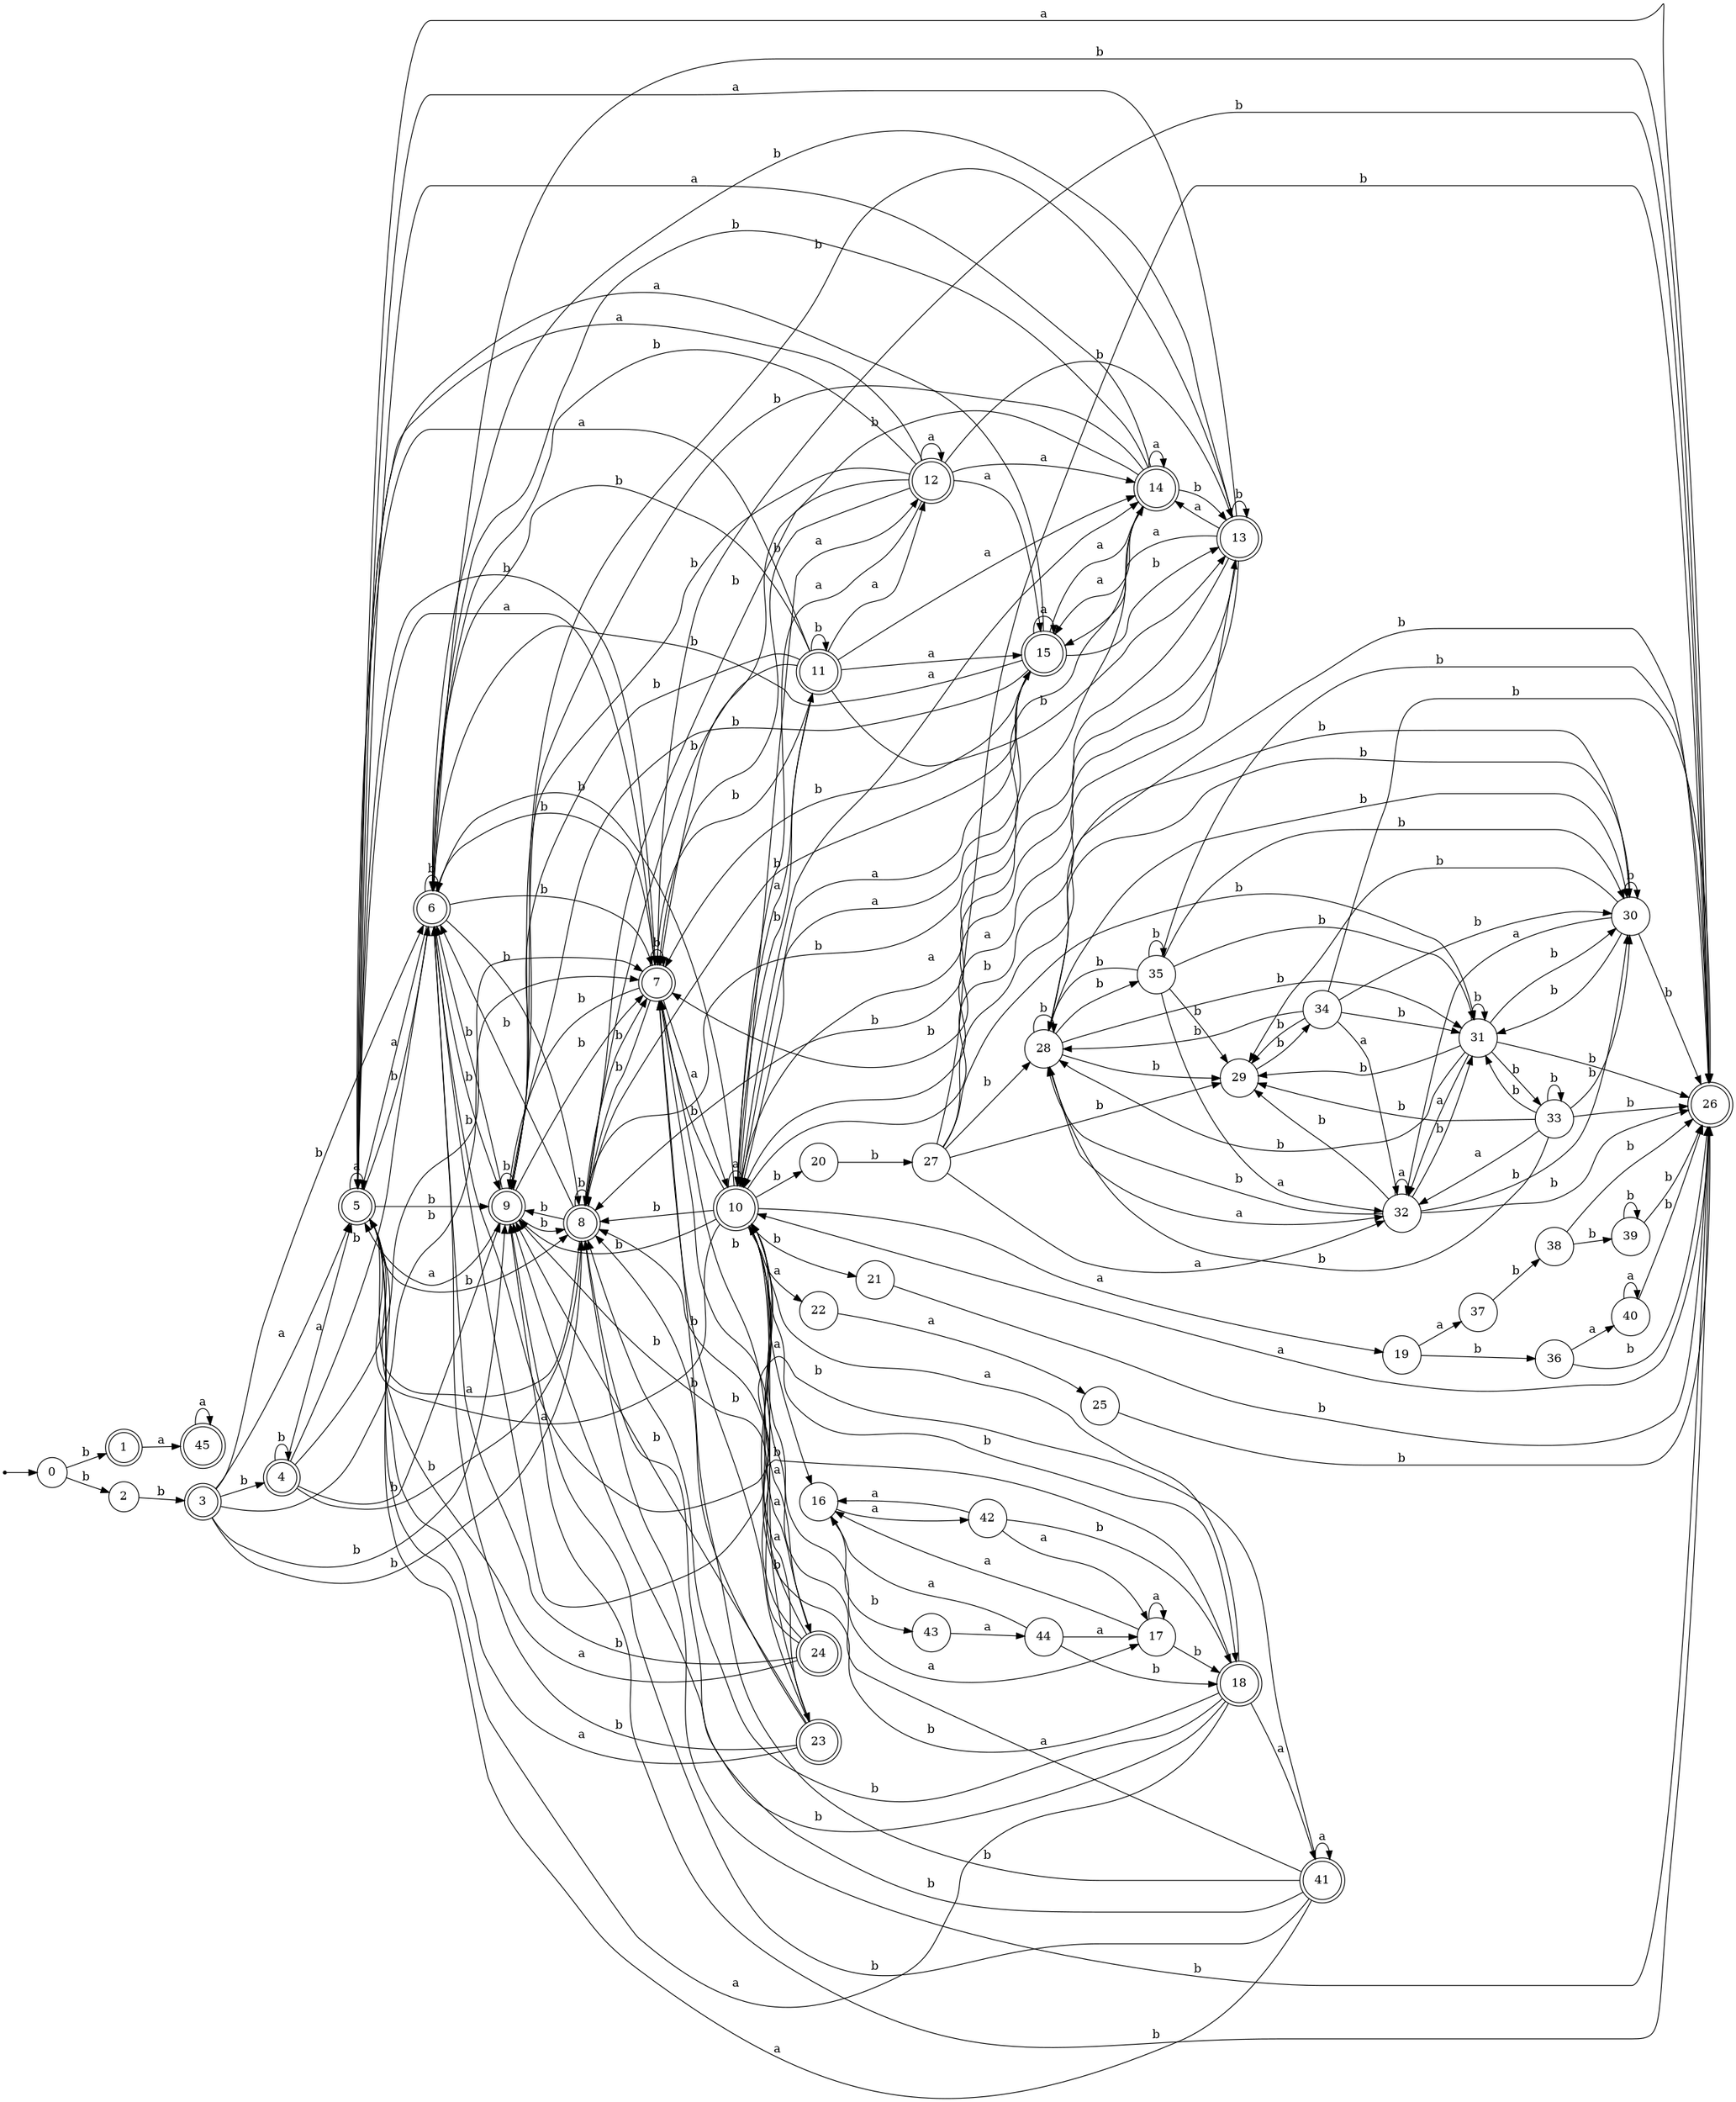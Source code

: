digraph finite_state_machine {
rankdir=LR;
size="20,20";
node [shape = point]; "dummy0"
node [shape = circle]; "0";
"dummy0" -> "0";
node [shape = doublecircle]; "1";node [shape = circle]; "2";
node [shape = doublecircle]; "3";node [shape = doublecircle]; "4";node [shape = doublecircle]; "5";node [shape = doublecircle]; "6";node [shape = doublecircle]; "7";node [shape = doublecircle]; "8";node [shape = doublecircle]; "9";node [shape = doublecircle]; "10";node [shape = doublecircle]; "11";node [shape = doublecircle]; "12";node [shape = doublecircle]; "13";node [shape = doublecircle]; "14";node [shape = doublecircle]; "15";node [shape = circle]; "16";
node [shape = circle]; "17";
node [shape = doublecircle]; "18";node [shape = circle]; "19";
node [shape = circle]; "20";
node [shape = circle]; "21";
node [shape = circle]; "22";
node [shape = doublecircle]; "23";node [shape = doublecircle]; "24";node [shape = circle]; "25";
node [shape = doublecircle]; "26";node [shape = circle]; "27";
node [shape = circle]; "28";
node [shape = circle]; "29";
node [shape = circle]; "30";
node [shape = circle]; "31";
node [shape = circle]; "32";
node [shape = circle]; "33";
node [shape = circle]; "34";
node [shape = circle]; "35";
node [shape = circle]; "36";
node [shape = circle]; "37";
node [shape = circle]; "38";
node [shape = circle]; "39";
node [shape = circle]; "40";
node [shape = doublecircle]; "41";node [shape = circle]; "42";
node [shape = circle]; "43";
node [shape = circle]; "44";
node [shape = doublecircle]; "45";"0" -> "1" [label = "b"];
 "0" -> "2" [label = "b"];
 "2" -> "3" [label = "b"];
 "3" -> "4" [label = "b"];
 "3" -> "6" [label = "b"];
 "3" -> "7" [label = "b"];
 "3" -> "8" [label = "b"];
 "3" -> "9" [label = "b"];
 "3" -> "5" [label = "a"];
 "9" -> "8" [label = "b"];
 "9" -> "9" [label = "b"];
 "9" -> "6" [label = "b"];
 "9" -> "7" [label = "b"];
 "9" -> "5" [label = "a"];
 "8" -> "8" [label = "b"];
 "8" -> "9" [label = "b"];
 "8" -> "6" [label = "b"];
 "8" -> "7" [label = "b"];
 "8" -> "5" [label = "a"];
 "7" -> "8" [label = "b"];
 "7" -> "9" [label = "b"];
 "7" -> "6" [label = "b"];
 "7" -> "7" [label = "b"];
 "7" -> "10" [label = "a"];
 "7" -> "5" [label = "a"];
 "10" -> "5" [label = "a"];
 "10" -> "10" [label = "a"];
 "10" -> "12" [label = "a"];
 "10" -> "14" [label = "a"];
 "10" -> "15" [label = "a"];
 "10" -> "16" [label = "a"];
 "10" -> "17" [label = "a"];
 "10" -> "19" [label = "a"];
 "10" -> "22" [label = "a"];
 "10" -> "24" [label = "a"];
 "10" -> "6" [label = "b"];
 "10" -> "7" [label = "b"];
 "10" -> "8" [label = "b"];
 "10" -> "9" [label = "b"];
 "10" -> "11" [label = "b"];
 "10" -> "13" [label = "b"];
 "10" -> "18" [label = "b"];
 "10" -> "20" [label = "b"];
 "10" -> "21" [label = "b"];
 "10" -> "23" [label = "b"];
 "24" -> "10" [label = "a"];
 "24" -> "5" [label = "a"];
 "24" -> "8" [label = "b"];
 "24" -> "9" [label = "b"];
 "24" -> "6" [label = "b"];
 "24" -> "7" [label = "b"];
 "23" -> "10" [label = "a"];
 "23" -> "5" [label = "a"];
 "23" -> "8" [label = "b"];
 "23" -> "9" [label = "b"];
 "23" -> "6" [label = "b"];
 "23" -> "7" [label = "b"];
 "22" -> "25" [label = "a"];
 "25" -> "26" [label = "b"];
 "26" -> "10" [label = "a"];
 "26" -> "5" [label = "a"];
 "26" -> "8" [label = "b"];
 "26" -> "9" [label = "b"];
 "26" -> "6" [label = "b"];
 "26" -> "7" [label = "b"];
 "21" -> "26" [label = "b"];
 "20" -> "27" [label = "b"];
 "27" -> "26" [label = "b"];
 "27" -> "28" [label = "b"];
 "27" -> "29" [label = "b"];
 "27" -> "30" [label = "b"];
 "27" -> "31" [label = "b"];
 "27" -> "32" [label = "a"];
 "32" -> "32" [label = "a"];
 "32" -> "26" [label = "b"];
 "32" -> "28" [label = "b"];
 "32" -> "29" [label = "b"];
 "32" -> "30" [label = "b"];
 "32" -> "31" [label = "b"];
 "31" -> "33" [label = "b"];
 "31" -> "26" [label = "b"];
 "31" -> "28" [label = "b"];
 "31" -> "29" [label = "b"];
 "31" -> "30" [label = "b"];
 "31" -> "31" [label = "b"];
 "31" -> "32" [label = "a"];
 "33" -> "33" [label = "b"];
 "33" -> "26" [label = "b"];
 "33" -> "28" [label = "b"];
 "33" -> "29" [label = "b"];
 "33" -> "30" [label = "b"];
 "33" -> "31" [label = "b"];
 "33" -> "32" [label = "a"];
 "30" -> "26" [label = "b"];
 "30" -> "28" [label = "b"];
 "30" -> "29" [label = "b"];
 "30" -> "30" [label = "b"];
 "30" -> "31" [label = "b"];
 "30" -> "32" [label = "a"];
 "29" -> "34" [label = "b"];
 "34" -> "26" [label = "b"];
 "34" -> "28" [label = "b"];
 "34" -> "29" [label = "b"];
 "34" -> "30" [label = "b"];
 "34" -> "31" [label = "b"];
 "34" -> "32" [label = "a"];
 "28" -> "35" [label = "b"];
 "28" -> "26" [label = "b"];
 "28" -> "28" [label = "b"];
 "28" -> "29" [label = "b"];
 "28" -> "30" [label = "b"];
 "28" -> "31" [label = "b"];
 "28" -> "32" [label = "a"];
 "35" -> "35" [label = "b"];
 "35" -> "26" [label = "b"];
 "35" -> "28" [label = "b"];
 "35" -> "29" [label = "b"];
 "35" -> "30" [label = "b"];
 "35" -> "31" [label = "b"];
 "35" -> "32" [label = "a"];
 "19" -> "36" [label = "b"];
 "19" -> "37" [label = "a"];
 "37" -> "38" [label = "b"];
 "38" -> "26" [label = "b"];
 "38" -> "39" [label = "b"];
 "39" -> "26" [label = "b"];
 "39" -> "39" [label = "b"];
 "36" -> "40" [label = "a"];
 "36" -> "26" [label = "b"];
 "40" -> "40" [label = "a"];
 "40" -> "26" [label = "b"];
 "18" -> "41" [label = "a"];
 "18" -> "10" [label = "a"];
 "18" -> "5" [label = "a"];
 "18" -> "8" [label = "b"];
 "18" -> "9" [label = "b"];
 "18" -> "6" [label = "b"];
 "18" -> "7" [label = "b"];
 "41" -> "41" [label = "a"];
 "41" -> "10" [label = "a"];
 "41" -> "5" [label = "a"];
 "41" -> "8" [label = "b"];
 "41" -> "9" [label = "b"];
 "41" -> "6" [label = "b"];
 "41" -> "7" [label = "b"];
 "17" -> "16" [label = "a"];
 "17" -> "17" [label = "a"];
 "17" -> "18" [label = "b"];
 "16" -> "42" [label = "a"];
 "16" -> "43" [label = "b"];
 "43" -> "44" [label = "a"];
 "44" -> "16" [label = "a"];
 "44" -> "17" [label = "a"];
 "44" -> "18" [label = "b"];
 "42" -> "16" [label = "a"];
 "42" -> "17" [label = "a"];
 "42" -> "18" [label = "b"];
 "15" -> "10" [label = "a"];
 "15" -> "5" [label = "a"];
 "15" -> "14" [label = "a"];
 "15" -> "15" [label = "a"];
 "15" -> "6" [label = "b"];
 "15" -> "7" [label = "b"];
 "15" -> "8" [label = "b"];
 "15" -> "9" [label = "b"];
 "15" -> "13" [label = "b"];
 "14" -> "10" [label = "a"];
 "14" -> "5" [label = "a"];
 "14" -> "14" [label = "a"];
 "14" -> "15" [label = "a"];
 "14" -> "6" [label = "b"];
 "14" -> "7" [label = "b"];
 "14" -> "8" [label = "b"];
 "14" -> "9" [label = "b"];
 "14" -> "13" [label = "b"];
 "13" -> "6" [label = "b"];
 "13" -> "7" [label = "b"];
 "13" -> "8" [label = "b"];
 "13" -> "9" [label = "b"];
 "13" -> "13" [label = "b"];
 "13" -> "10" [label = "a"];
 "13" -> "5" [label = "a"];
 "13" -> "14" [label = "a"];
 "13" -> "15" [label = "a"];
 "12" -> "5" [label = "a"];
 "12" -> "10" [label = "a"];
 "12" -> "12" [label = "a"];
 "12" -> "14" [label = "a"];
 "12" -> "15" [label = "a"];
 "12" -> "6" [label = "b"];
 "12" -> "7" [label = "b"];
 "12" -> "8" [label = "b"];
 "12" -> "9" [label = "b"];
 "12" -> "13" [label = "b"];
 "11" -> "6" [label = "b"];
 "11" -> "7" [label = "b"];
 "11" -> "8" [label = "b"];
 "11" -> "9" [label = "b"];
 "11" -> "11" [label = "b"];
 "11" -> "13" [label = "b"];
 "11" -> "5" [label = "a"];
 "11" -> "10" [label = "a"];
 "11" -> "12" [label = "a"];
 "11" -> "14" [label = "a"];
 "11" -> "15" [label = "a"];
 "6" -> "8" [label = "b"];
 "6" -> "9" [label = "b"];
 "6" -> "6" [label = "b"];
 "6" -> "7" [label = "b"];
 "6" -> "5" [label = "a"];
 "5" -> "5" [label = "a"];
 "5" -> "8" [label = "b"];
 "5" -> "9" [label = "b"];
 "5" -> "6" [label = "b"];
 "5" -> "7" [label = "b"];
 "4" -> "4" [label = "b"];
 "4" -> "6" [label = "b"];
 "4" -> "7" [label = "b"];
 "4" -> "8" [label = "b"];
 "4" -> "9" [label = "b"];
 "4" -> "5" [label = "a"];
 "1" -> "45" [label = "a"];
 "45" -> "45" [label = "a"];
 }
